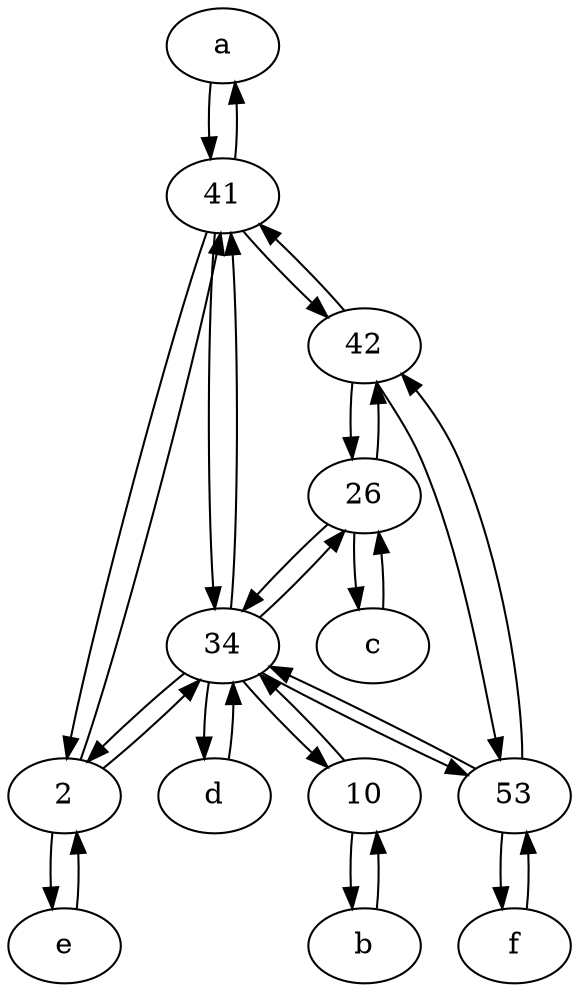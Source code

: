 digraph  {
	a [pos="40,10!"];
	c [pos="20,10!"];
	26;
	41;
	53;
	b [pos="50,20!"];
	f [pos="15,45!"];
	2;
	10;
	34;
	e [pos="30,50!"];
	d [pos="20,30!"];
	42;
	10 -> 34;
	a -> 41;
	34 -> 10;
	d -> 34;
	26 -> c;
	41 -> a;
	c -> 26;
	53 -> 42;
	10 -> b;
	2 -> 41;
	b -> 10;
	41 -> 34;
	26 -> 34;
	34 -> 53;
	34 -> d;
	41 -> 2;
	53 -> f;
	53 -> 34;
	34 -> 41;
	34 -> 26;
	f -> 53;
	34 -> 2;
	42 -> 26;
	41 -> 42;
	26 -> 42;
	42 -> 41;
	e -> 2;
	42 -> 53;
	2 -> e;
	2 -> 34;

	}